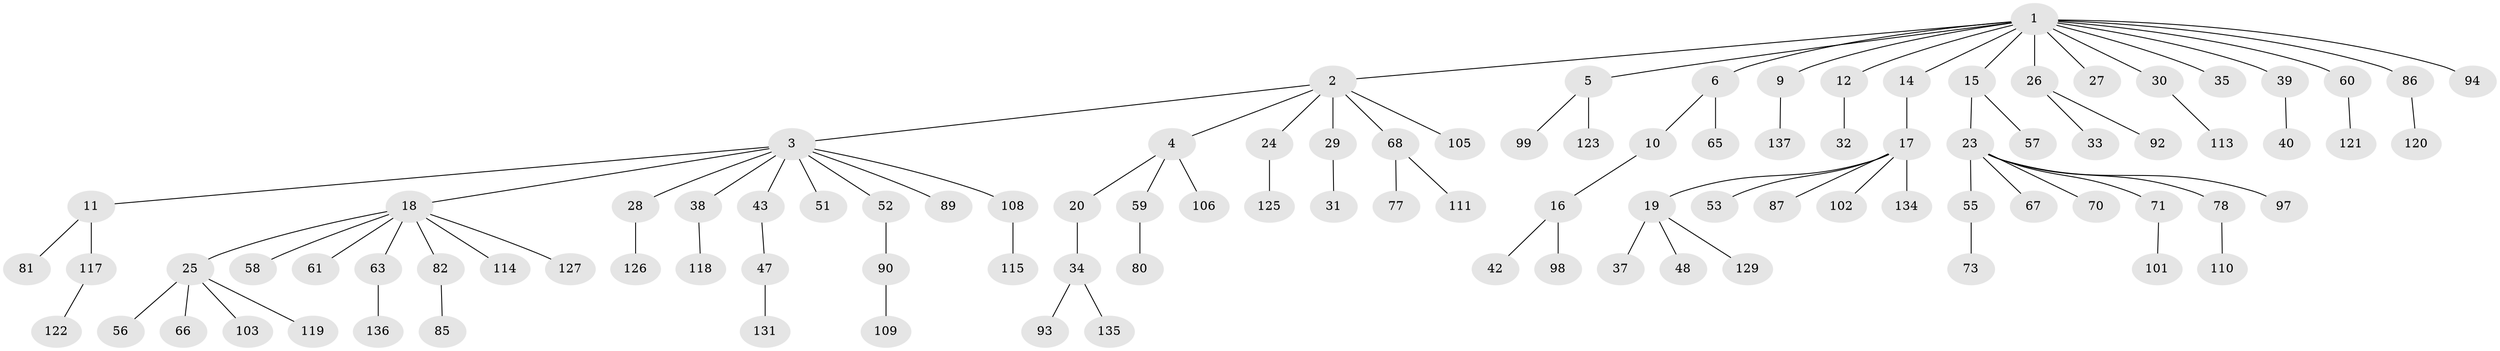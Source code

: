 // original degree distribution, {9: 0.007246376811594203, 5: 0.043478260869565216, 7: 0.014492753623188406, 2: 0.2753623188405797, 3: 0.13043478260869565, 8: 0.007246376811594203, 4: 0.014492753623188406, 6: 0.007246376811594203, 1: 0.5}
// Generated by graph-tools (version 1.1) at 2025/11/02/27/25 16:11:26]
// undirected, 100 vertices, 99 edges
graph export_dot {
graph [start="1"]
  node [color=gray90,style=filled];
  1 [super="+13"];
  2 [super="+21"];
  3 [super="+7"];
  4 [super="+72"];
  5 [super="+8"];
  6 [super="+46"];
  9;
  10;
  11 [super="+45"];
  12;
  14;
  15;
  16 [super="+22"];
  17 [super="+44"];
  18 [super="+36"];
  19 [super="+50"];
  20;
  23 [super="+64"];
  24 [super="+100"];
  25 [super="+74"];
  26;
  27 [super="+133"];
  28;
  29 [super="+84"];
  30 [super="+49"];
  31;
  32 [super="+62"];
  33 [super="+138"];
  34 [super="+41"];
  35;
  37;
  38 [super="+88"];
  39;
  40;
  42;
  43;
  47 [super="+116"];
  48 [super="+128"];
  51 [super="+69"];
  52 [super="+54"];
  53;
  55;
  56;
  57;
  58 [super="+79"];
  59 [super="+75"];
  60 [super="+83"];
  61;
  63 [super="+124"];
  65 [super="+76"];
  66;
  67;
  68 [super="+91"];
  70;
  71;
  73 [super="+107"];
  77 [super="+95"];
  78;
  80;
  81;
  82 [super="+132"];
  85;
  86;
  87 [super="+96"];
  89;
  90 [super="+104"];
  92;
  93;
  94;
  97;
  98;
  99;
  101;
  102;
  103;
  105;
  106 [super="+112"];
  108;
  109;
  110 [super="+130"];
  111;
  113;
  114;
  115;
  117;
  118;
  119;
  120;
  121;
  122;
  123;
  125;
  126;
  127;
  129;
  131;
  134;
  135;
  136;
  137;
  1 -- 2;
  1 -- 5;
  1 -- 6;
  1 -- 9;
  1 -- 12;
  1 -- 27;
  1 -- 30;
  1 -- 94;
  1 -- 35;
  1 -- 39;
  1 -- 14;
  1 -- 15;
  1 -- 86;
  1 -- 26;
  1 -- 60;
  2 -- 3;
  2 -- 4;
  2 -- 29;
  2 -- 24;
  2 -- 105;
  2 -- 68;
  3 -- 11;
  3 -- 18;
  3 -- 51;
  3 -- 52;
  3 -- 108;
  3 -- 38;
  3 -- 89;
  3 -- 43;
  3 -- 28;
  4 -- 20;
  4 -- 59;
  4 -- 106;
  5 -- 99;
  5 -- 123;
  6 -- 10;
  6 -- 65;
  9 -- 137;
  10 -- 16;
  11 -- 81;
  11 -- 117;
  12 -- 32;
  14 -- 17;
  15 -- 23;
  15 -- 57;
  16 -- 42;
  16 -- 98;
  17 -- 19;
  17 -- 53;
  17 -- 102;
  17 -- 134;
  17 -- 87;
  18 -- 25;
  18 -- 61;
  18 -- 63;
  18 -- 114;
  18 -- 127;
  18 -- 58;
  18 -- 82;
  19 -- 37;
  19 -- 48;
  19 -- 129;
  20 -- 34;
  23 -- 55;
  23 -- 67;
  23 -- 71;
  23 -- 97;
  23 -- 70;
  23 -- 78;
  24 -- 125;
  25 -- 56;
  25 -- 66;
  25 -- 103;
  25 -- 119;
  26 -- 33;
  26 -- 92;
  28 -- 126;
  29 -- 31;
  30 -- 113;
  34 -- 93;
  34 -- 135;
  38 -- 118;
  39 -- 40;
  43 -- 47;
  47 -- 131;
  52 -- 90;
  55 -- 73;
  59 -- 80;
  60 -- 121;
  63 -- 136;
  68 -- 77;
  68 -- 111;
  71 -- 101;
  78 -- 110;
  82 -- 85;
  86 -- 120;
  90 -- 109;
  108 -- 115;
  117 -- 122;
}
